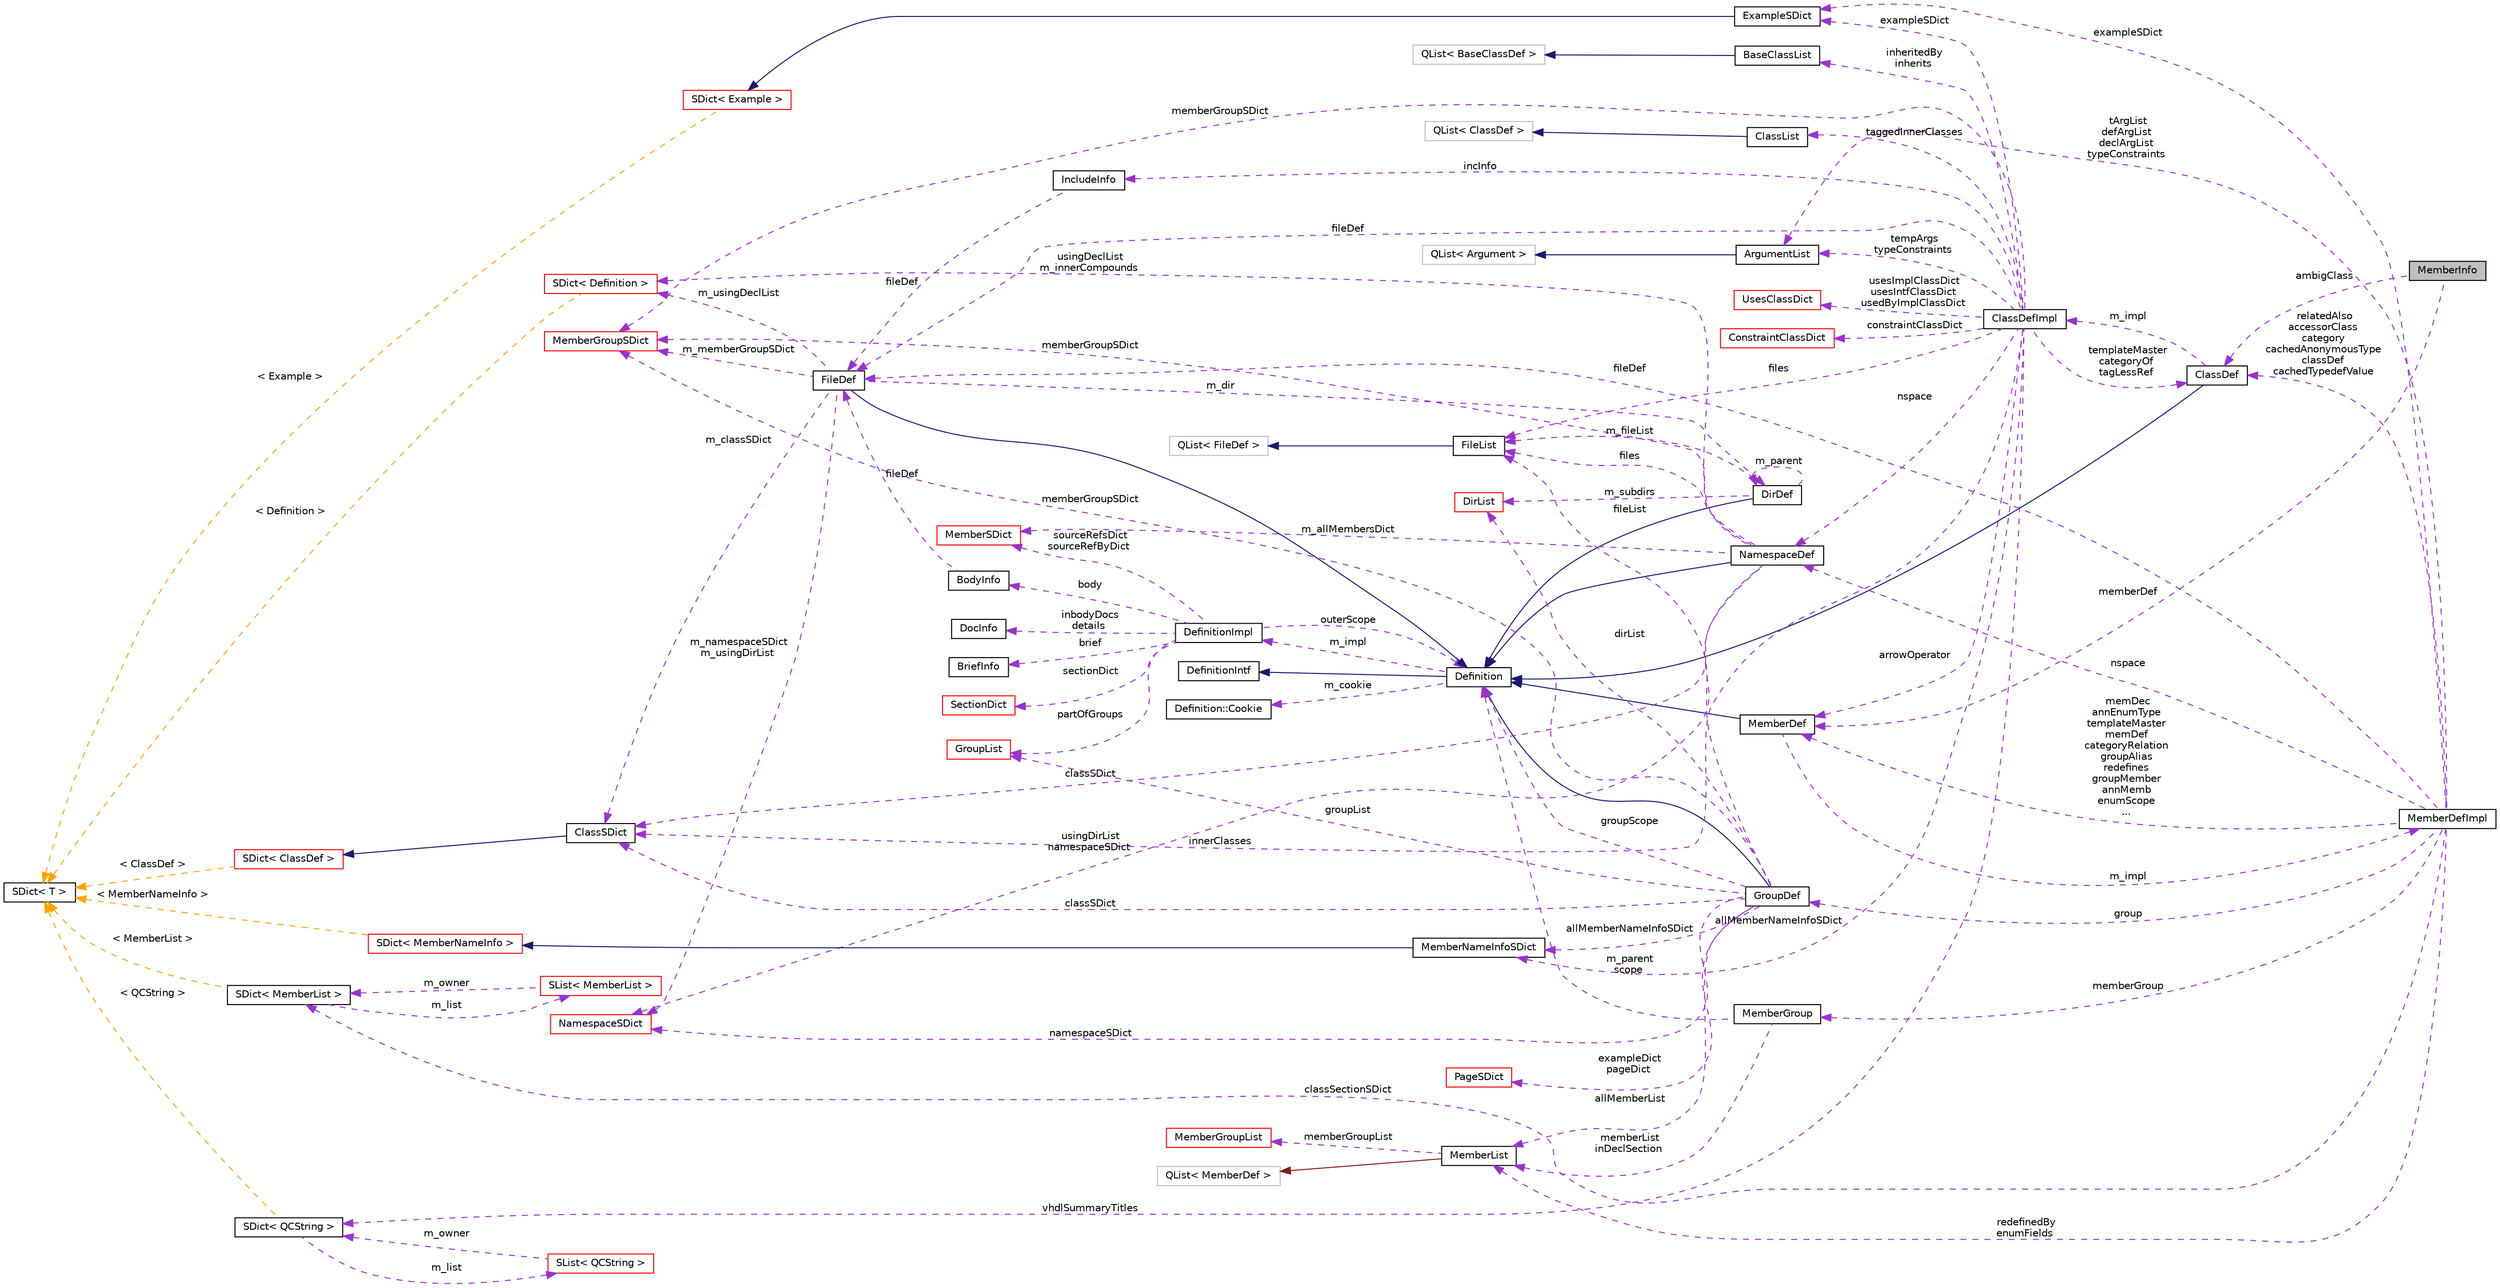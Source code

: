 digraph "MemberInfo"
{
 // INTERACTIVE_SVG=YES
  edge [fontname="Helvetica",fontsize="10",labelfontname="Helvetica",labelfontsize="10"];
  node [fontname="Helvetica",fontsize="10",shape=record];
  rankdir="LR";
  Node1 [label="MemberInfo",height=0.2,width=0.4,color="black", fillcolor="grey75", style="filled", fontcolor="black"];
  Node2 -> Node1 [dir="back",color="darkorchid3",fontsize="10",style="dashed",label=" memberDef" ,fontname="Helvetica"];
  Node2 [label="MemberDef",height=0.2,width=0.4,color="black", fillcolor="white", style="filled",URL="$da/d09/class_member_def.html",tooltip="A model of a class/file/namespace member symbol. "];
  Node3 -> Node2 [dir="back",color="midnightblue",fontsize="10",style="solid",fontname="Helvetica"];
  Node3 [label="Definition",height=0.2,width=0.4,color="black", fillcolor="white", style="filled",URL="$d5/dcc/class_definition.html",tooltip="The common base class of all entity definitions found in the sources. "];
  Node4 -> Node3 [dir="back",color="midnightblue",fontsize="10",style="solid",fontname="Helvetica"];
  Node4 [label="DefinitionIntf",height=0.2,width=0.4,color="black", fillcolor="white", style="filled",URL="$d9/d4a/class_definition_intf.html",tooltip="Abstract interface for a Definition or DefinitionList. "];
  Node5 -> Node3 [dir="back",color="darkorchid3",fontsize="10",style="dashed",label=" m_cookie" ,fontname="Helvetica"];
  Node5 [label="Definition::Cookie",height=0.2,width=0.4,color="black", fillcolor="white", style="filled",URL="$d1/d2f/struct_definition_1_1_cookie.html"];
  Node6 -> Node3 [dir="back",color="darkorchid3",fontsize="10",style="dashed",label=" m_impl" ,fontname="Helvetica"];
  Node6 [label="DefinitionImpl",height=0.2,width=0.4,color="black", fillcolor="white", style="filled",URL="$d3/ddf/class_definition_impl.html",tooltip="Private data associated with a Symbol Definition object. "];
  Node7 -> Node6 [dir="back",color="darkorchid3",fontsize="10",style="dashed",label=" sectionDict" ,fontname="Helvetica"];
  Node7 [label="SectionDict",height=0.2,width=0.4,color="red", fillcolor="white", style="filled",URL="$de/d9a/class_section_dict.html",tooltip="Unsorted dictionary of SectionInfo objects. "];
  Node14 -> Node6 [dir="back",color="darkorchid3",fontsize="10",style="dashed",label=" body" ,fontname="Helvetica"];
  Node14 [label="BodyInfo",height=0.2,width=0.4,color="black", fillcolor="white", style="filled",URL="$db/dab/struct_body_info.html",tooltip="Data associated with description found in the body. "];
  Node15 -> Node14 [dir="back",color="darkorchid3",fontsize="10",style="dashed",label=" fileDef" ,fontname="Helvetica"];
  Node15 [label="FileDef",height=0.2,width=0.4,color="black", fillcolor="white", style="filled",URL="$de/db0/class_file_def.html",tooltip="A model of a file symbol. "];
  Node3 -> Node15 [dir="back",color="midnightblue",fontsize="10",style="solid",fontname="Helvetica"];
  Node16 -> Node15 [dir="back",color="darkorchid3",fontsize="10",style="dashed",label=" m_classSDict" ,fontname="Helvetica"];
  Node16 [label="ClassSDict",height=0.2,width=0.4,color="black", fillcolor="white", style="filled",URL="$d9/d3d/class_class_s_dict.html",tooltip="A sorted dictionary of ClassDef objects. "];
  Node17 -> Node16 [dir="back",color="midnightblue",fontsize="10",style="solid",fontname="Helvetica"];
  Node17 [label="SDict\< ClassDef \>",height=0.2,width=0.4,color="red", fillcolor="white", style="filled",URL="$d1/d50/class_s_dict.html"];
  Node13 -> Node17 [dir="back",color="orange",fontsize="10",style="dashed",label=" \< ClassDef \>" ,fontname="Helvetica"];
  Node13 [label="SDict\< T \>",height=0.2,width=0.4,color="black", fillcolor="white", style="filled",URL="$d1/d50/class_s_dict.html",tooltip="Ordered dictionary of elements of type T. "];
  Node20 -> Node15 [dir="back",color="darkorchid3",fontsize="10",style="dashed",label=" m_usingDeclList" ,fontname="Helvetica"];
  Node20 [label="SDict\< Definition \>",height=0.2,width=0.4,color="red", fillcolor="white", style="filled",URL="$d1/d50/class_s_dict.html"];
  Node13 -> Node20 [dir="back",color="orange",fontsize="10",style="dashed",label=" \< Definition \>" ,fontname="Helvetica"];
  Node23 -> Node15 [dir="back",color="darkorchid3",fontsize="10",style="dashed",label=" m_memberGroupSDict" ,fontname="Helvetica"];
  Node23 [label="MemberGroupSDict",height=0.2,width=0.4,color="red", fillcolor="white", style="filled",URL="$dc/d1e/class_member_group_s_dict.html",tooltip="A sorted dictionary of MemberGroup objects. "];
  Node29 -> Node15 [dir="back",color="darkorchid3",fontsize="10",style="dashed",label=" m_dir" ,fontname="Helvetica"];
  Node29 [label="DirDef",height=0.2,width=0.4,color="black", fillcolor="white", style="filled",URL="$d4/dd4/class_dir_def.html",tooltip="A model of a directory symbol. "];
  Node3 -> Node29 [dir="back",color="midnightblue",fontsize="10",style="solid",fontname="Helvetica"];
  Node30 -> Node29 [dir="back",color="darkorchid3",fontsize="10",style="dashed",label=" m_subdirs" ,fontname="Helvetica"];
  Node30 [label="DirList",height=0.2,width=0.4,color="red", fillcolor="white", style="filled",URL="$dc/d2a/class_dir_list.html",tooltip="A list of directories. "];
  Node32 -> Node29 [dir="back",color="darkorchid3",fontsize="10",style="dashed",label=" m_fileList" ,fontname="Helvetica"];
  Node32 [label="FileList",height=0.2,width=0.4,color="black", fillcolor="white", style="filled",URL="$d0/d18/class_file_list.html",tooltip="Class representing a list of FileDef objects. "];
  Node33 -> Node32 [dir="back",color="midnightblue",fontsize="10",style="solid",fontname="Helvetica"];
  Node33 [label="QList\< FileDef \>",height=0.2,width=0.4,color="grey75", fillcolor="white", style="filled"];
  Node29 -> Node29 [dir="back",color="darkorchid3",fontsize="10",style="dashed",label=" m_parent" ,fontname="Helvetica"];
  Node34 -> Node15 [dir="back",color="darkorchid3",fontsize="10",style="dashed",label=" m_namespaceSDict\nm_usingDirList" ,fontname="Helvetica"];
  Node34 [label="NamespaceSDict",height=0.2,width=0.4,color="red", fillcolor="white", style="filled",URL="$d4/d8d/class_namespace_s_dict.html",tooltip="A sorted dictionary of NamespaceDef objects. "];
  Node38 -> Node6 [dir="back",color="darkorchid3",fontsize="10",style="dashed",label=" sourceRefsDict\nsourceRefByDict" ,fontname="Helvetica"];
  Node38 [label="MemberSDict",height=0.2,width=0.4,color="red", fillcolor="white", style="filled",URL="$d6/dd6/class_member_s_dict.html",tooltip="A sorted dictionary of MemberDef objects. "];
  Node42 -> Node6 [dir="back",color="darkorchid3",fontsize="10",style="dashed",label=" partOfGroups" ,fontname="Helvetica"];
  Node42 [label="GroupList",height=0.2,width=0.4,color="red", fillcolor="white", style="filled",URL="$d3/d3b/class_group_list.html",tooltip="A list of GroupDef objects. "];
  Node44 -> Node6 [dir="back",color="darkorchid3",fontsize="10",style="dashed",label=" inbodyDocs\ndetails" ,fontname="Helvetica"];
  Node44 [label="DocInfo",height=0.2,width=0.4,color="black", fillcolor="white", style="filled",URL="$d7/dd5/struct_doc_info.html",tooltip="Data associated with a detailed description. "];
  Node45 -> Node6 [dir="back",color="darkorchid3",fontsize="10",style="dashed",label=" brief" ,fontname="Helvetica"];
  Node45 [label="BriefInfo",height=0.2,width=0.4,color="black", fillcolor="white", style="filled",URL="$d0/da7/struct_brief_info.html",tooltip="Data associated with a brief description. "];
  Node3 -> Node6 [dir="back",color="darkorchid3",fontsize="10",style="dashed",label=" outerScope" ,fontname="Helvetica"];
  Node46 -> Node2 [dir="back",color="darkorchid3",fontsize="10",style="dashed",label=" m_impl" ,fontname="Helvetica"];
  Node46 [label="MemberDefImpl",height=0.2,width=0.4,color="black", fillcolor="white", style="filled",URL="$d7/d7e/class_member_def_impl.html"];
  Node47 -> Node46 [dir="back",color="darkorchid3",fontsize="10",style="dashed",label=" memberGroup" ,fontname="Helvetica"];
  Node47 [label="MemberGroup",height=0.2,width=0.4,color="black", fillcolor="white", style="filled",URL="$da/d32/class_member_group.html",tooltip="A class representing a group of members. "];
  Node48 -> Node47 [dir="back",color="darkorchid3",fontsize="10",style="dashed",label=" memberList\ninDeclSection" ,fontname="Helvetica"];
  Node48 [label="MemberList",height=0.2,width=0.4,color="black", fillcolor="white", style="filled",URL="$dd/d13/class_member_list.html",tooltip="A list of MemberDef objects. "];
  Node41 -> Node48 [dir="back",color="firebrick4",fontsize="10",style="solid",fontname="Helvetica"];
  Node41 [label="QList\< MemberDef \>",height=0.2,width=0.4,color="grey75", fillcolor="white", style="filled"];
  Node49 -> Node48 [dir="back",color="darkorchid3",fontsize="10",style="dashed",label=" memberGroupList" ,fontname="Helvetica"];
  Node49 [label="MemberGroupList",height=0.2,width=0.4,color="red", fillcolor="white", style="filled",URL="$df/d11/class_member_group_list.html",tooltip="A list of MemberGroup objects. "];
  Node3 -> Node47 [dir="back",color="darkorchid3",fontsize="10",style="dashed",label=" m_parent\nscope" ,fontname="Helvetica"];
  Node50 -> Node46 [dir="back",color="darkorchid3",fontsize="10",style="dashed",label=" nspace" ,fontname="Helvetica"];
  Node50 [label="NamespaceDef",height=0.2,width=0.4,color="black", fillcolor="white", style="filled",URL="$d0/d07/class_namespace_def.html",tooltip="A model of a namespace symbol. "];
  Node3 -> Node50 [dir="back",color="midnightblue",fontsize="10",style="solid",fontname="Helvetica"];
  Node16 -> Node50 [dir="back",color="darkorchid3",fontsize="10",style="dashed",label=" classSDict" ,fontname="Helvetica"];
  Node38 -> Node50 [dir="back",color="darkorchid3",fontsize="10",style="dashed",label=" m_allMembersDict" ,fontname="Helvetica"];
  Node20 -> Node50 [dir="back",color="darkorchid3",fontsize="10",style="dashed",label=" usingDeclList\nm_innerCompounds" ,fontname="Helvetica"];
  Node32 -> Node50 [dir="back",color="darkorchid3",fontsize="10",style="dashed",label=" files" ,fontname="Helvetica"];
  Node23 -> Node50 [dir="back",color="darkorchid3",fontsize="10",style="dashed",label=" memberGroupSDict" ,fontname="Helvetica"];
  Node34 -> Node50 [dir="back",color="darkorchid3",fontsize="10",style="dashed",label=" usingDirList\nnamespaceSDict" ,fontname="Helvetica"];
  Node48 -> Node46 [dir="back",color="darkorchid3",fontsize="10",style="dashed",label=" redefinedBy\nenumFields" ,fontname="Helvetica"];
  Node15 -> Node46 [dir="back",color="darkorchid3",fontsize="10",style="dashed",label=" fileDef" ,fontname="Helvetica"];
  Node51 -> Node46 [dir="back",color="darkorchid3",fontsize="10",style="dashed",label=" group" ,fontname="Helvetica"];
  Node51 [label="GroupDef",height=0.2,width=0.4,color="black", fillcolor="white", style="filled",URL="$d8/d09/class_group_def.html",tooltip="A model of a group of symbols. "];
  Node3 -> Node51 [dir="back",color="midnightblue",fontsize="10",style="solid",fontname="Helvetica"];
  Node16 -> Node51 [dir="back",color="darkorchid3",fontsize="10",style="dashed",label=" classSDict" ,fontname="Helvetica"];
  Node52 -> Node51 [dir="back",color="darkorchid3",fontsize="10",style="dashed",label=" allMemberNameInfoSDict" ,fontname="Helvetica"];
  Node52 [label="MemberNameInfoSDict",height=0.2,width=0.4,color="black", fillcolor="white", style="filled",URL="$d6/d70/class_member_name_info_s_dict.html",tooltip="Sorted dictionary of MemberNameInfo objects. "];
  Node53 -> Node52 [dir="back",color="midnightblue",fontsize="10",style="solid",fontname="Helvetica"];
  Node53 [label="SDict\< MemberNameInfo \>",height=0.2,width=0.4,color="red", fillcolor="white", style="filled",URL="$d1/d50/class_s_dict.html"];
  Node13 -> Node53 [dir="back",color="orange",fontsize="10",style="dashed",label=" \< MemberNameInfo \>" ,fontname="Helvetica"];
  Node48 -> Node51 [dir="back",color="darkorchid3",fontsize="10",style="dashed",label=" allMemberList" ,fontname="Helvetica"];
  Node30 -> Node51 [dir="back",color="darkorchid3",fontsize="10",style="dashed",label=" dirList" ,fontname="Helvetica"];
  Node32 -> Node51 [dir="back",color="darkorchid3",fontsize="10",style="dashed",label=" fileList" ,fontname="Helvetica"];
  Node42 -> Node51 [dir="back",color="darkorchid3",fontsize="10",style="dashed",label=" groupList" ,fontname="Helvetica"];
  Node23 -> Node51 [dir="back",color="darkorchid3",fontsize="10",style="dashed",label=" memberGroupSDict" ,fontname="Helvetica"];
  Node3 -> Node51 [dir="back",color="darkorchid3",fontsize="10",style="dashed",label=" groupScope" ,fontname="Helvetica"];
  Node34 -> Node51 [dir="back",color="darkorchid3",fontsize="10",style="dashed",label=" namespaceSDict" ,fontname="Helvetica"];
  Node56 -> Node51 [dir="back",color="darkorchid3",fontsize="10",style="dashed",label=" exampleDict\npageDict" ,fontname="Helvetica"];
  Node56 [label="PageSDict",height=0.2,width=0.4,color="red", fillcolor="white", style="filled",URL="$d0/d59/class_page_s_dict.html"];
  Node60 -> Node46 [dir="back",color="darkorchid3",fontsize="10",style="dashed",label=" exampleSDict" ,fontname="Helvetica"];
  Node60 [label="ExampleSDict",height=0.2,width=0.4,color="black", fillcolor="white", style="filled",URL="$d0/d31/class_example_s_dict.html",tooltip="A sorted dictionary of Example objects. "];
  Node61 -> Node60 [dir="back",color="midnightblue",fontsize="10",style="solid",fontname="Helvetica"];
  Node61 [label="SDict\< Example \>",height=0.2,width=0.4,color="red", fillcolor="white", style="filled",URL="$d1/d50/class_s_dict.html"];
  Node13 -> Node61 [dir="back",color="orange",fontsize="10",style="dashed",label=" \< Example \>" ,fontname="Helvetica"];
  Node64 -> Node46 [dir="back",color="darkorchid3",fontsize="10",style="dashed",label=" tArgList\ndefArgList\ndeclArgList\ntypeConstraints" ,fontname="Helvetica"];
  Node64 [label="ArgumentList",height=0.2,width=0.4,color="black", fillcolor="white", style="filled",URL="$d7/df8/class_argument_list.html",tooltip="This class represents an function or template argument list. "];
  Node65 -> Node64 [dir="back",color="midnightblue",fontsize="10",style="solid",fontname="Helvetica"];
  Node65 [label="QList\< Argument \>",height=0.2,width=0.4,color="grey75", fillcolor="white", style="filled"];
  Node66 -> Node46 [dir="back",color="darkorchid3",fontsize="10",style="dashed",label=" classSectionSDict" ,fontname="Helvetica"];
  Node66 [label="SDict\< MemberList \>",height=0.2,width=0.4,color="black", fillcolor="white", style="filled",URL="$d1/d50/class_s_dict.html"];
  Node67 -> Node66 [dir="back",color="darkorchid3",fontsize="10",style="dashed",label=" m_list" ,fontname="Helvetica"];
  Node67 [label="SList\< MemberList \>",height=0.2,width=0.4,color="red", fillcolor="white", style="filled",URL="$df/dce/class_s_list.html"];
  Node66 -> Node67 [dir="back",color="darkorchid3",fontsize="10",style="dashed",label=" m_owner" ,fontname="Helvetica"];
  Node13 -> Node66 [dir="back",color="orange",fontsize="10",style="dashed",label=" \< MemberList \>" ,fontname="Helvetica"];
  Node2 -> Node46 [dir="back",color="darkorchid3",fontsize="10",style="dashed",label=" memDec\nannEnumType\ntemplateMaster\nmemDef\ncategoryRelation\ngroupAlias\nredefines\ngroupMember\nannMemb\nenumScope\n..." ,fontname="Helvetica"];
  Node69 -> Node46 [dir="back",color="darkorchid3",fontsize="10",style="dashed",label=" relatedAlso\naccessorClass\ncategory\ncachedAnonymousType\nclassDef\ncachedTypedefValue" ,fontname="Helvetica"];
  Node69 [label="ClassDef",height=0.2,width=0.4,color="black", fillcolor="white", style="filled",URL="$d1/dcf/class_class_def.html",tooltip="A class representing of a compound symbol. "];
  Node3 -> Node69 [dir="back",color="midnightblue",fontsize="10",style="solid",fontname="Helvetica"];
  Node70 -> Node69 [dir="back",color="darkorchid3",fontsize="10",style="dashed",label=" m_impl" ,fontname="Helvetica"];
  Node70 [label="ClassDefImpl",height=0.2,width=0.4,color="black", fillcolor="white", style="filled",URL="$d1/d25/class_class_def_impl.html",tooltip="Private data associated with a ClassDef object. "];
  Node50 -> Node70 [dir="back",color="darkorchid3",fontsize="10",style="dashed",label=" nspace" ,fontname="Helvetica"];
  Node71 -> Node70 [dir="back",color="darkorchid3",fontsize="10",style="dashed",label=" vhdlSummaryTitles" ,fontname="Helvetica"];
  Node71 [label="SDict\< QCString \>",height=0.2,width=0.4,color="black", fillcolor="white", style="filled",URL="$d1/d50/class_s_dict.html"];
  Node72 -> Node71 [dir="back",color="darkorchid3",fontsize="10",style="dashed",label=" m_list" ,fontname="Helvetica"];
  Node72 [label="SList\< QCString \>",height=0.2,width=0.4,color="red", fillcolor="white", style="filled",URL="$df/dce/class_s_list.html"];
  Node71 -> Node72 [dir="back",color="darkorchid3",fontsize="10",style="dashed",label=" m_owner" ,fontname="Helvetica"];
  Node13 -> Node71 [dir="back",color="orange",fontsize="10",style="dashed",label=" \< QCString \>" ,fontname="Helvetica"];
  Node16 -> Node70 [dir="back",color="darkorchid3",fontsize="10",style="dashed",label=" innerClasses" ,fontname="Helvetica"];
  Node74 -> Node70 [dir="back",color="darkorchid3",fontsize="10",style="dashed",label=" inheritedBy\ninherits" ,fontname="Helvetica"];
  Node74 [label="BaseClassList",height=0.2,width=0.4,color="black", fillcolor="white", style="filled",URL="$d7/d46/class_base_class_list.html",tooltip="List of base classes. "];
  Node75 -> Node74 [dir="back",color="midnightblue",fontsize="10",style="solid",fontname="Helvetica"];
  Node75 [label="QList\< BaseClassDef \>",height=0.2,width=0.4,color="grey75", fillcolor="white", style="filled"];
  Node76 -> Node70 [dir="back",color="darkorchid3",fontsize="10",style="dashed",label=" taggedInnerClasses" ,fontname="Helvetica"];
  Node76 [label="ClassList",height=0.2,width=0.4,color="black", fillcolor="white", style="filled",URL="$d7/da3/class_class_list.html",tooltip="A list of ClassDef objects. "];
  Node19 -> Node76 [dir="back",color="midnightblue",fontsize="10",style="solid",fontname="Helvetica"];
  Node19 [label="QList\< ClassDef \>",height=0.2,width=0.4,color="grey75", fillcolor="white", style="filled"];
  Node52 -> Node70 [dir="back",color="darkorchid3",fontsize="10",style="dashed",label=" allMemberNameInfoSDict" ,fontname="Helvetica"];
  Node32 -> Node70 [dir="back",color="darkorchid3",fontsize="10",style="dashed",label=" files" ,fontname="Helvetica"];
  Node15 -> Node70 [dir="back",color="darkorchid3",fontsize="10",style="dashed",label=" fileDef" ,fontname="Helvetica"];
  Node77 -> Node70 [dir="back",color="darkorchid3",fontsize="10",style="dashed",label=" incInfo" ,fontname="Helvetica"];
  Node77 [label="IncludeInfo",height=0.2,width=0.4,color="black", fillcolor="white", style="filled",URL="$d5/dc1/struct_include_info.html",tooltip="Class representing the data associated with a #include statement. "];
  Node15 -> Node77 [dir="back",color="darkorchid3",fontsize="10",style="dashed",label=" fileDef" ,fontname="Helvetica"];
  Node23 -> Node70 [dir="back",color="darkorchid3",fontsize="10",style="dashed",label=" memberGroupSDict" ,fontname="Helvetica"];
  Node60 -> Node70 [dir="back",color="darkorchid3",fontsize="10",style="dashed",label=" exampleSDict" ,fontname="Helvetica"];
  Node64 -> Node70 [dir="back",color="darkorchid3",fontsize="10",style="dashed",label=" tempArgs\ntypeConstraints" ,fontname="Helvetica"];
  Node2 -> Node70 [dir="back",color="darkorchid3",fontsize="10",style="dashed",label=" arrowOperator" ,fontname="Helvetica"];
  Node78 -> Node70 [dir="back",color="darkorchid3",fontsize="10",style="dashed",label=" usesImplClassDict\nusesIntfClassDict\nusedByImplClassDict" ,fontname="Helvetica"];
  Node78 [label="UsesClassDict",height=0.2,width=0.4,color="red", fillcolor="white", style="filled",URL="$d2/d84/class_uses_class_dict.html",tooltip="Dictionary of usage relations. "];
  Node69 -> Node70 [dir="back",color="darkorchid3",fontsize="10",style="dashed",label=" templateMaster\ncategoryOf\ntagLessRef" ,fontname="Helvetica"];
  Node80 -> Node70 [dir="back",color="darkorchid3",fontsize="10",style="dashed",label=" constraintClassDict" ,fontname="Helvetica"];
  Node80 [label="ConstraintClassDict",height=0.2,width=0.4,color="red", fillcolor="white", style="filled",URL="$df/d6f/class_constraint_class_dict.html",tooltip="Dictionary of constraint relations. "];
  Node69 -> Node1 [dir="back",color="darkorchid3",fontsize="10",style="dashed",label=" ambigClass" ,fontname="Helvetica"];
}
